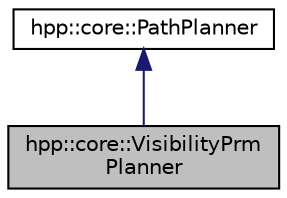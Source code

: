 digraph "hpp::core::VisibilityPrmPlanner"
{
  edge [fontname="Helvetica",fontsize="10",labelfontname="Helvetica",labelfontsize="10"];
  node [fontname="Helvetica",fontsize="10",shape=record];
  Node1 [label="hpp::core::VisibilityPrm\lPlanner",height=0.2,width=0.4,color="black", fillcolor="grey75", style="filled" fontcolor="black"];
  Node2 -> Node1 [dir="back",color="midnightblue",fontsize="10",style="solid",fontname="Helvetica"];
  Node2 [label="hpp::core::PathPlanner",height=0.2,width=0.4,color="black", fillcolor="white", style="filled",URL="$a00038.html",tooltip="Path planner. "];
}
